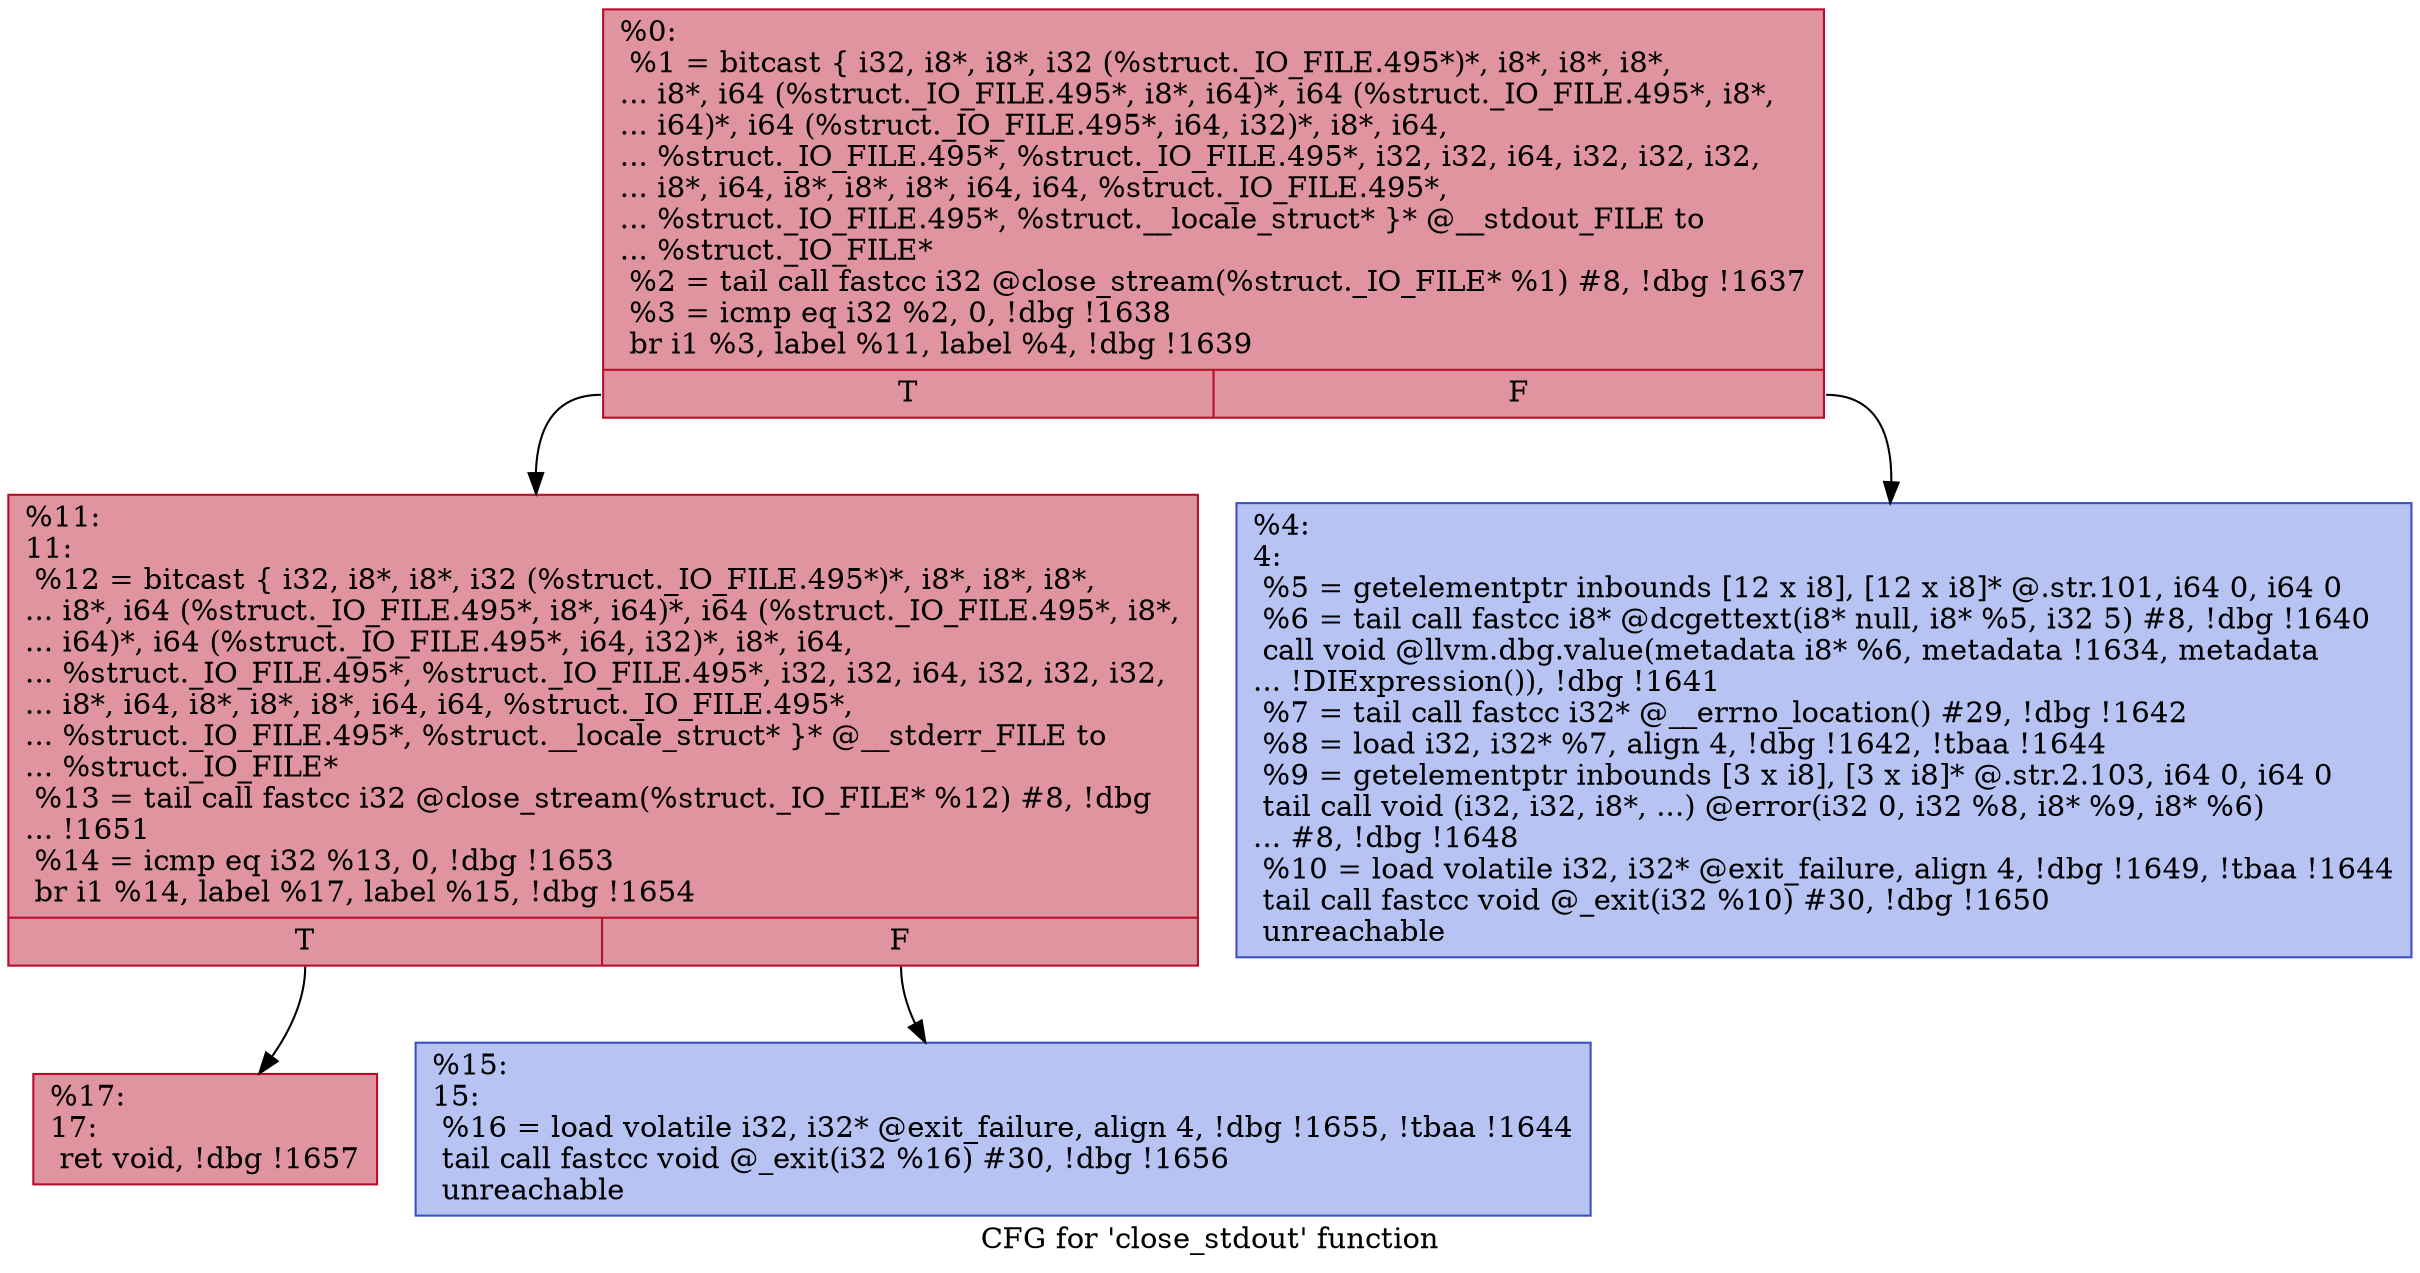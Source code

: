 digraph "CFG for 'close_stdout' function" {
	label="CFG for 'close_stdout' function";

	Node0x1525f50 [shape=record,color="#b70d28ff", style=filled, fillcolor="#b70d2870",label="{%0:\l  %1 = bitcast \{ i32, i8*, i8*, i32 (%struct._IO_FILE.495*)*, i8*, i8*, i8*,\l... i8*, i64 (%struct._IO_FILE.495*, i8*, i64)*, i64 (%struct._IO_FILE.495*, i8*,\l... i64)*, i64 (%struct._IO_FILE.495*, i64, i32)*, i8*, i64,\l... %struct._IO_FILE.495*, %struct._IO_FILE.495*, i32, i32, i64, i32, i32, i32,\l... i8*, i64, i8*, i8*, i8*, i64, i64, %struct._IO_FILE.495*,\l... %struct._IO_FILE.495*, %struct.__locale_struct* \}* @__stdout_FILE to\l... %struct._IO_FILE*\l  %2 = tail call fastcc i32 @close_stream(%struct._IO_FILE* %1) #8, !dbg !1637\l  %3 = icmp eq i32 %2, 0, !dbg !1638\l  br i1 %3, label %11, label %4, !dbg !1639\l|{<s0>T|<s1>F}}"];
	Node0x1525f50:s0 -> Node0x1526020;
	Node0x1525f50:s1 -> Node0x1525fd0;
	Node0x1525fd0 [shape=record,color="#3d50c3ff", style=filled, fillcolor="#5977e370",label="{%4:\l4:                                                \l  %5 = getelementptr inbounds [12 x i8], [12 x i8]* @.str.101, i64 0, i64 0\l  %6 = tail call fastcc i8* @dcgettext(i8* null, i8* %5, i32 5) #8, !dbg !1640\l  call void @llvm.dbg.value(metadata i8* %6, metadata !1634, metadata\l... !DIExpression()), !dbg !1641\l  %7 = tail call fastcc i32* @__errno_location() #29, !dbg !1642\l  %8 = load i32, i32* %7, align 4, !dbg !1642, !tbaa !1644\l  %9 = getelementptr inbounds [3 x i8], [3 x i8]* @.str.2.103, i64 0, i64 0\l  tail call void (i32, i32, i8*, ...) @error(i32 0, i32 %8, i8* %9, i8* %6)\l... #8, !dbg !1648\l  %10 = load volatile i32, i32* @exit_failure, align 4, !dbg !1649, !tbaa !1644\l  tail call fastcc void @_exit(i32 %10) #30, !dbg !1650\l  unreachable\l}"];
	Node0x1526020 [shape=record,color="#b70d28ff", style=filled, fillcolor="#b70d2870",label="{%11:\l11:                                               \l  %12 = bitcast \{ i32, i8*, i8*, i32 (%struct._IO_FILE.495*)*, i8*, i8*, i8*,\l... i8*, i64 (%struct._IO_FILE.495*, i8*, i64)*, i64 (%struct._IO_FILE.495*, i8*,\l... i64)*, i64 (%struct._IO_FILE.495*, i64, i32)*, i8*, i64,\l... %struct._IO_FILE.495*, %struct._IO_FILE.495*, i32, i32, i64, i32, i32, i32,\l... i8*, i64, i8*, i8*, i8*, i64, i64, %struct._IO_FILE.495*,\l... %struct._IO_FILE.495*, %struct.__locale_struct* \}* @__stderr_FILE to\l... %struct._IO_FILE*\l  %13 = tail call fastcc i32 @close_stream(%struct._IO_FILE* %12) #8, !dbg\l... !1651\l  %14 = icmp eq i32 %13, 0, !dbg !1653\l  br i1 %14, label %17, label %15, !dbg !1654\l|{<s0>T|<s1>F}}"];
	Node0x1526020:s0 -> Node0x15260c0;
	Node0x1526020:s1 -> Node0x1526070;
	Node0x1526070 [shape=record,color="#3d50c3ff", style=filled, fillcolor="#5977e370",label="{%15:\l15:                                               \l  %16 = load volatile i32, i32* @exit_failure, align 4, !dbg !1655, !tbaa !1644\l  tail call fastcc void @_exit(i32 %16) #30, !dbg !1656\l  unreachable\l}"];
	Node0x15260c0 [shape=record,color="#b70d28ff", style=filled, fillcolor="#b70d2870",label="{%17:\l17:                                               \l  ret void, !dbg !1657\l}"];
}
